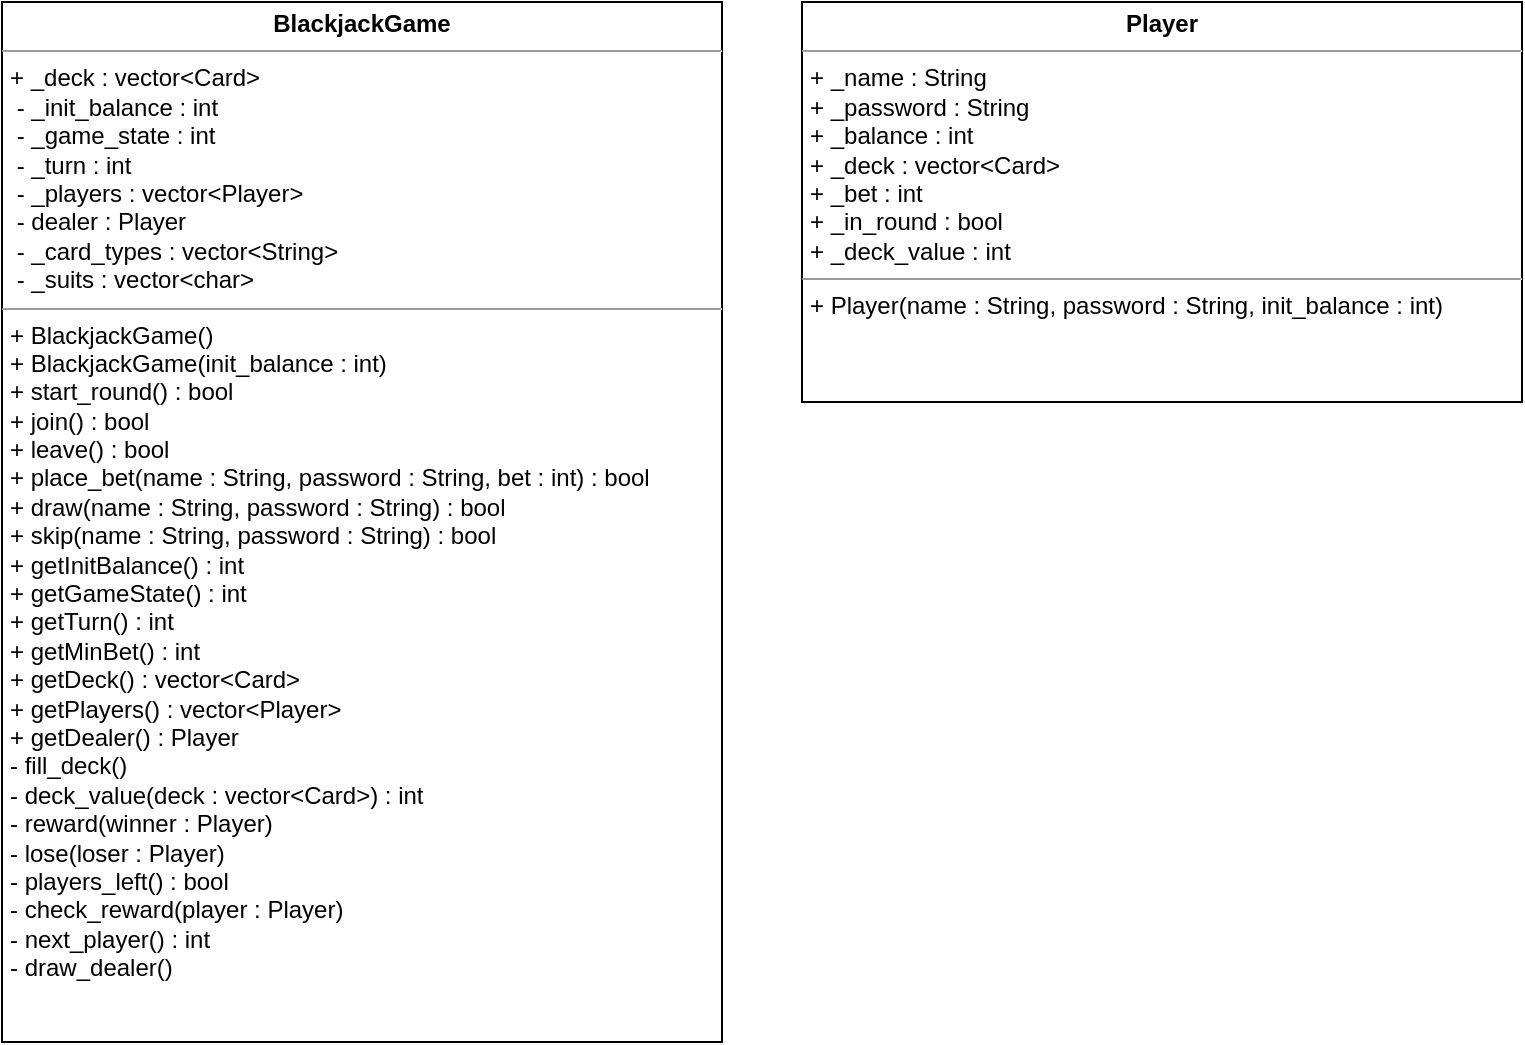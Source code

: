 <mxfile version="21.3.6" type="device">
  <diagram name="Seite-1" id="T3qOwCYRP5SabC_Y7l2l">
    <mxGraphModel dx="1461" dy="686" grid="1" gridSize="10" guides="1" tooltips="1" connect="1" arrows="1" fold="1" page="1" pageScale="1" pageWidth="827" pageHeight="1169" math="0" shadow="0">
      <root>
        <mxCell id="0" />
        <mxCell id="1" parent="0" />
        <mxCell id="Lea8IH57JLJIbaSc_baa-24" value="&lt;p style=&quot;margin:0px;margin-top:4px;text-align:center;&quot;&gt;&lt;b&gt;BlackjackGame&lt;/b&gt;&lt;/p&gt;&lt;hr size=&quot;1&quot;&gt;&lt;p style=&quot;margin:0px;margin-left:4px;&quot;&gt;+ _deck : vector&amp;lt;Card&amp;gt;&amp;nbsp;&lt;/p&gt;&lt;p style=&quot;margin:0px;margin-left:4px;&quot;&gt;&amp;nbsp;- _init_balance : int&lt;/p&gt;&lt;p style=&quot;margin:0px;margin-left:4px;&quot;&gt;&amp;nbsp;- _game_state : int&lt;/p&gt;&lt;p style=&quot;margin:0px;margin-left:4px;&quot;&gt;&amp;nbsp;- _turn : int&lt;/p&gt;&lt;p style=&quot;margin:0px;margin-left:4px;&quot;&gt;&lt;span style=&quot;background-color: initial;&quot;&gt;&amp;nbsp;- _players : vector&amp;lt;Player&amp;gt;&lt;/span&gt;&lt;/p&gt;&lt;p style=&quot;margin:0px;margin-left:4px;&quot;&gt;&lt;span style=&quot;background-color: initial;&quot;&gt;&amp;nbsp;- dealer : Player&lt;/span&gt;&lt;/p&gt;&lt;p style=&quot;margin:0px;margin-left:4px;&quot;&gt;&lt;span style=&quot;background-color: initial;&quot;&gt;&amp;nbsp;- _card_types : vector&amp;lt;String&amp;gt;&lt;/span&gt;&lt;/p&gt;&lt;p style=&quot;margin:0px;margin-left:4px;&quot;&gt;&lt;span style=&quot;background-color: initial;&quot;&gt;&amp;nbsp;- _suits : vector&amp;lt;char&amp;gt;&lt;/span&gt;&lt;/p&gt;&lt;hr size=&quot;1&quot;&gt;&lt;p style=&quot;margin:0px;margin-left:4px;&quot;&gt;+ BlackjackGame()&lt;/p&gt;&lt;p style=&quot;margin:0px;margin-left:4px;&quot;&gt;+ BlackjackGame(init_balance : int)&lt;/p&gt;&lt;p style=&quot;margin:0px;margin-left:4px;&quot;&gt;+ start_round() : bool&lt;/p&gt;&lt;p style=&quot;margin:0px;margin-left:4px;&quot;&gt;+ join() : bool&lt;/p&gt;&lt;p style=&quot;margin:0px;margin-left:4px;&quot;&gt;+ leave() : bool&lt;/p&gt;&lt;p style=&quot;margin:0px;margin-left:4px;&quot;&gt;+ place_bet(name : String, password : String, bet : int) : bool&lt;/p&gt;&lt;p style=&quot;margin:0px;margin-left:4px;&quot;&gt;+ draw(name : String, password : String) : bool&lt;/p&gt;&lt;p style=&quot;margin:0px;margin-left:4px;&quot;&gt;+ skip(name : String, password : String) : bool&lt;/p&gt;&lt;p style=&quot;margin:0px;margin-left:4px;&quot;&gt;+ getInitBalance() : int&lt;/p&gt;&lt;p style=&quot;margin:0px;margin-left:4px;&quot;&gt;+ getGameState() : int&lt;/p&gt;&lt;p style=&quot;margin:0px;margin-left:4px;&quot;&gt;+ getTurn() : int&lt;/p&gt;&lt;p style=&quot;margin:0px;margin-left:4px;&quot;&gt;+ getMinBet() : int&lt;/p&gt;&lt;p style=&quot;margin:0px;margin-left:4px;&quot;&gt;+ getDeck() : vector&amp;lt;Card&amp;gt;&lt;/p&gt;&lt;p style=&quot;margin:0px;margin-left:4px;&quot;&gt;+ getPlayers() : vector&amp;lt;Player&amp;gt;&lt;/p&gt;&lt;p style=&quot;margin:0px;margin-left:4px;&quot;&gt;+ getDealer() : Player&lt;/p&gt;&lt;p style=&quot;margin:0px;margin-left:4px;&quot;&gt;- fill_deck()&lt;/p&gt;&lt;p style=&quot;margin:0px;margin-left:4px;&quot;&gt;- deck_value(deck : vector&amp;lt;Card&amp;gt;) : int&lt;/p&gt;&lt;p style=&quot;margin:0px;margin-left:4px;&quot;&gt;- reward(winner : Player)&amp;nbsp;&lt;/p&gt;&lt;p style=&quot;margin:0px;margin-left:4px;&quot;&gt;- lose(loser : Player)&amp;nbsp;&lt;/p&gt;&lt;p style=&quot;margin:0px;margin-left:4px;&quot;&gt;- players_left() : bool&lt;/p&gt;&lt;p style=&quot;margin:0px;margin-left:4px;&quot;&gt;- check_reward(player : Player)&lt;/p&gt;&lt;p style=&quot;margin:0px;margin-left:4px;&quot;&gt;- next_player() : int&lt;/p&gt;&lt;p style=&quot;margin:0px;margin-left:4px;&quot;&gt;- draw_dealer()&lt;/p&gt;&lt;p style=&quot;margin:0px;margin-left:4px;&quot;&gt;&lt;br&gt;&lt;/p&gt;&lt;p style=&quot;margin:0px;margin-left:4px;&quot;&gt;&lt;br&gt;&lt;/p&gt;&lt;p style=&quot;margin:0px;margin-left:4px;&quot;&gt;&lt;br&gt;&lt;/p&gt;&lt;p style=&quot;margin:0px;margin-left:4px;&quot;&gt;&lt;br&gt;&lt;/p&gt;" style="verticalAlign=top;align=left;overflow=fill;fontSize=12;fontFamily=Helvetica;html=1;whiteSpace=wrap;" parent="1" vertex="1">
          <mxGeometry x="160" y="40" width="360" height="520" as="geometry" />
        </mxCell>
        <mxCell id="LqpURru_f6iX8NWLQTbW-1" value="&lt;p style=&quot;margin:0px;margin-top:4px;text-align:center;&quot;&gt;&lt;b&gt;Player&lt;/b&gt;&lt;/p&gt;&lt;hr size=&quot;1&quot;&gt;&lt;p style=&quot;margin:0px;margin-left:4px;&quot;&gt;+ _name : String&lt;br&gt;&lt;/p&gt;&lt;p style=&quot;margin:0px;margin-left:4px;&quot;&gt;+ _password : String&lt;/p&gt;&lt;p style=&quot;margin:0px;margin-left:4px;&quot;&gt;+ _balance : int&lt;/p&gt;&lt;p style=&quot;margin:0px;margin-left:4px;&quot;&gt;+ _deck : vector&amp;lt;Card&amp;gt;&lt;/p&gt;&lt;p style=&quot;margin:0px;margin-left:4px;&quot;&gt;+ _bet : int&lt;/p&gt;&lt;p style=&quot;margin:0px;margin-left:4px;&quot;&gt;+ _in_round : bool&lt;/p&gt;&lt;p style=&quot;margin:0px;margin-left:4px;&quot;&gt;+ _deck_value : int&lt;/p&gt;&lt;hr size=&quot;1&quot;&gt;&lt;p style=&quot;margin:0px;margin-left:4px;&quot;&gt;+ Player(name : String, password : String, init_balance : int)&lt;/p&gt;&lt;p style=&quot;margin:0px;margin-left:4px;&quot;&gt;&lt;br&gt;&lt;/p&gt;&lt;p style=&quot;margin:0px;margin-left:4px;&quot;&gt;&lt;br&gt;&lt;/p&gt;&lt;p style=&quot;margin:0px;margin-left:4px;&quot;&gt;&lt;br&gt;&lt;/p&gt;&lt;p style=&quot;margin:0px;margin-left:4px;&quot;&gt;&lt;br&gt;&lt;/p&gt;" style="verticalAlign=top;align=left;overflow=fill;fontSize=12;fontFamily=Helvetica;html=1;whiteSpace=wrap;" vertex="1" parent="1">
          <mxGeometry x="560" y="40" width="360" height="200" as="geometry" />
        </mxCell>
      </root>
    </mxGraphModel>
  </diagram>
</mxfile>
